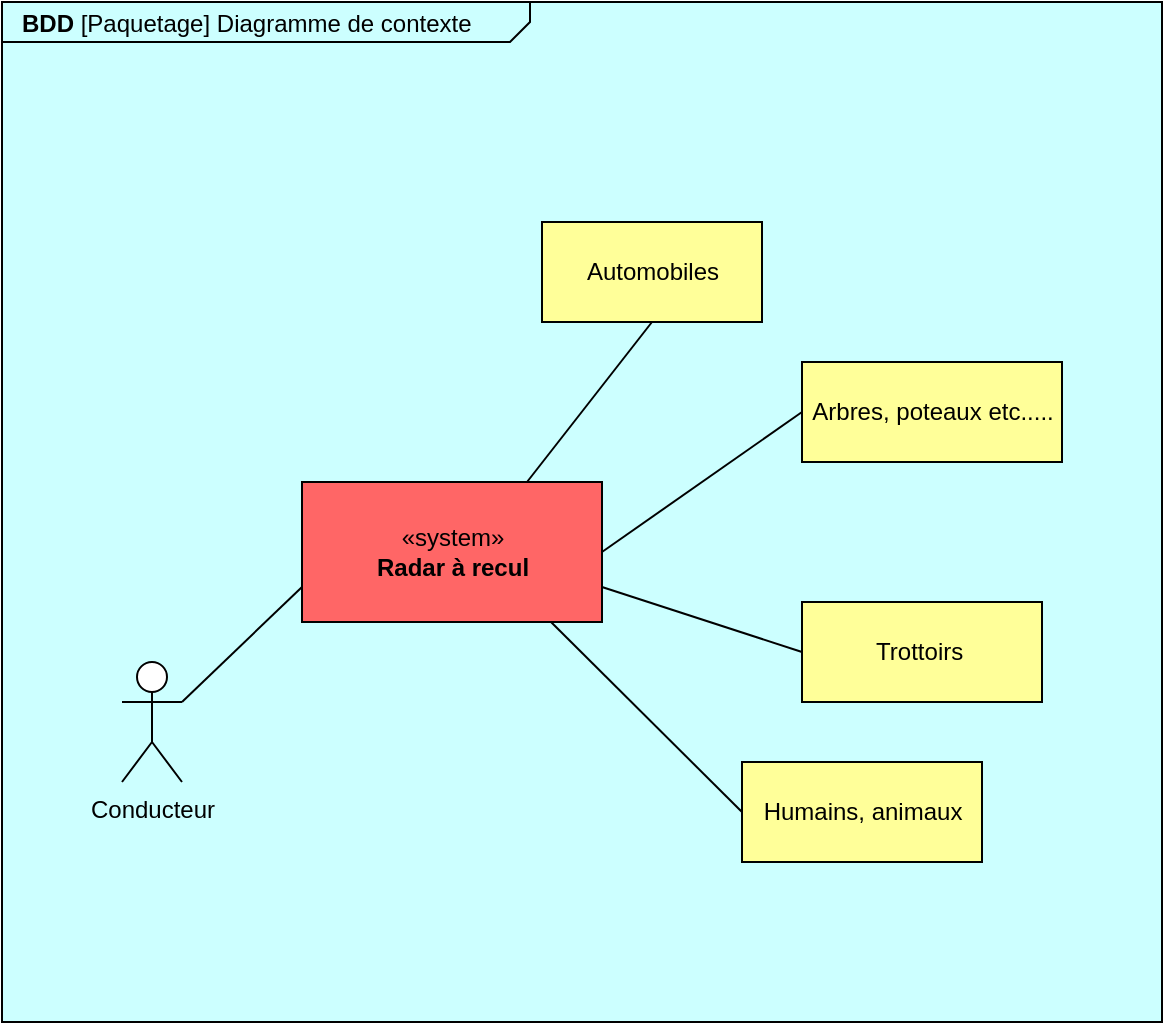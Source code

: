 <mxfile version="13.9.2" type="github">
  <diagram name="Page-1" id="929967ad-93f9-6ef4-fab6-5d389245f69c">
    <mxGraphModel dx="2605.5" dy="615" grid="1" gridSize="10" guides="1" tooltips="1" connect="1" arrows="1" fold="1" page="1" pageScale="1.5" pageWidth="1169" pageHeight="826" background="none" math="0" shadow="0">
      <root>
        <mxCell id="0" style=";html=1;" />
        <mxCell id="1" style=";html=1;" parent="0" />
        <mxCell id="1672d66443f91eb5-1" value="&lt;p style=&quot;margin: 0px ; margin-top: 4px ; margin-left: 10px ; text-align: left&quot;&gt;&lt;b&gt;BDD&amp;nbsp;&lt;/b&gt;[Paquetage] Diagramme de contexte&amp;nbsp;&lt;/p&gt;" style="html=1;strokeWidth=1;shape=mxgraph.sysml.package;html=1;overflow=fill;whiteSpace=wrap;fillColor=#CCFFFF;gradientColor=none;fontSize=12;align=center;labelX=264;" parent="1" vertex="1">
          <mxGeometry x="-50" y="90" width="580" height="510" as="geometry" />
        </mxCell>
        <mxCell id="jUEtblHf5CpniAY7jPPz-1" value="Conducteur" style="shape=umlActor;verticalLabelPosition=bottom;verticalAlign=top;html=1;outlineConnect=0;" parent="1" vertex="1">
          <mxGeometry x="10" y="420" width="30" height="60" as="geometry" />
        </mxCell>
        <mxCell id="jUEtblHf5CpniAY7jPPz-3" value="«system»&lt;br&gt;&lt;b&gt;Radar à recul&lt;/b&gt;" style="html=1;fillColor=#FF6666;" parent="1" vertex="1">
          <mxGeometry x="100" y="330" width="150" height="70" as="geometry" />
        </mxCell>
        <mxCell id="jUEtblHf5CpniAY7jPPz-4" value="" style="endArrow=none;html=1;entryX=1;entryY=0.333;entryDx=0;entryDy=0;entryPerimeter=0;exitX=0;exitY=0.75;exitDx=0;exitDy=0;" parent="1" source="jUEtblHf5CpniAY7jPPz-3" target="jUEtblHf5CpniAY7jPPz-1" edge="1">
          <mxGeometry width="50" height="50" relative="1" as="geometry">
            <mxPoint x="330" y="420" as="sourcePoint" />
            <mxPoint x="380" y="370" as="targetPoint" />
          </mxGeometry>
        </mxCell>
        <mxCell id="jUEtblHf5CpniAY7jPPz-5" value="Automobiles" style="html=1;fillColor=#FFFF99;" parent="1" vertex="1">
          <mxGeometry x="220" y="200" width="110" height="50" as="geometry" />
        </mxCell>
        <mxCell id="jUEtblHf5CpniAY7jPPz-7" value="Arbres, poteaux etc....." style="html=1;fillColor=#FFFF99;" parent="1" vertex="1">
          <mxGeometry x="350" y="270" width="130" height="50" as="geometry" />
        </mxCell>
        <mxCell id="jUEtblHf5CpniAY7jPPz-8" value="Trottoirs&amp;nbsp;" style="html=1;fillColor=#FFFF99;" parent="1" vertex="1">
          <mxGeometry x="350" y="390" width="120" height="50" as="geometry" />
        </mxCell>
        <mxCell id="jUEtblHf5CpniAY7jPPz-9" value="" style="endArrow=none;html=1;entryX=0.5;entryY=1;entryDx=0;entryDy=0;exitX=0.75;exitY=0;exitDx=0;exitDy=0;" parent="1" source="jUEtblHf5CpniAY7jPPz-3" target="jUEtblHf5CpniAY7jPPz-5" edge="1">
          <mxGeometry width="50" height="50" relative="1" as="geometry">
            <mxPoint x="330" y="420" as="sourcePoint" />
            <mxPoint x="380" y="370" as="targetPoint" />
          </mxGeometry>
        </mxCell>
        <mxCell id="jUEtblHf5CpniAY7jPPz-10" value="" style="endArrow=none;html=1;entryX=0;entryY=0.5;entryDx=0;entryDy=0;exitX=1;exitY=0.5;exitDx=0;exitDy=0;" parent="1" source="jUEtblHf5CpniAY7jPPz-3" target="jUEtblHf5CpniAY7jPPz-7" edge="1">
          <mxGeometry width="50" height="50" relative="1" as="geometry">
            <mxPoint x="330" y="420" as="sourcePoint" />
            <mxPoint x="380" y="370" as="targetPoint" />
          </mxGeometry>
        </mxCell>
        <mxCell id="jUEtblHf5CpniAY7jPPz-11" value="" style="endArrow=none;html=1;exitX=1;exitY=0.75;exitDx=0;exitDy=0;entryX=0;entryY=0.5;entryDx=0;entryDy=0;" parent="1" source="jUEtblHf5CpniAY7jPPz-3" target="jUEtblHf5CpniAY7jPPz-8" edge="1">
          <mxGeometry width="50" height="50" relative="1" as="geometry">
            <mxPoint x="330" y="420" as="sourcePoint" />
            <mxPoint x="380" y="370" as="targetPoint" />
          </mxGeometry>
        </mxCell>
        <mxCell id="jUEtblHf5CpniAY7jPPz-12" value="Humains, animaux" style="html=1;fillColor=#FFFF99;" parent="1" vertex="1">
          <mxGeometry x="320" y="470" width="120" height="50" as="geometry" />
        </mxCell>
        <mxCell id="jUEtblHf5CpniAY7jPPz-13" value="" style="endArrow=none;html=1;exitX=0.83;exitY=1;exitDx=0;exitDy=0;exitPerimeter=0;entryX=0;entryY=0.5;entryDx=0;entryDy=0;" parent="1" source="jUEtblHf5CpniAY7jPPz-3" target="jUEtblHf5CpniAY7jPPz-12" edge="1">
          <mxGeometry width="50" height="50" relative="1" as="geometry">
            <mxPoint x="330" y="420" as="sourcePoint" />
            <mxPoint x="380" y="370" as="targetPoint" />
          </mxGeometry>
        </mxCell>
      </root>
    </mxGraphModel>
  </diagram>
</mxfile>
